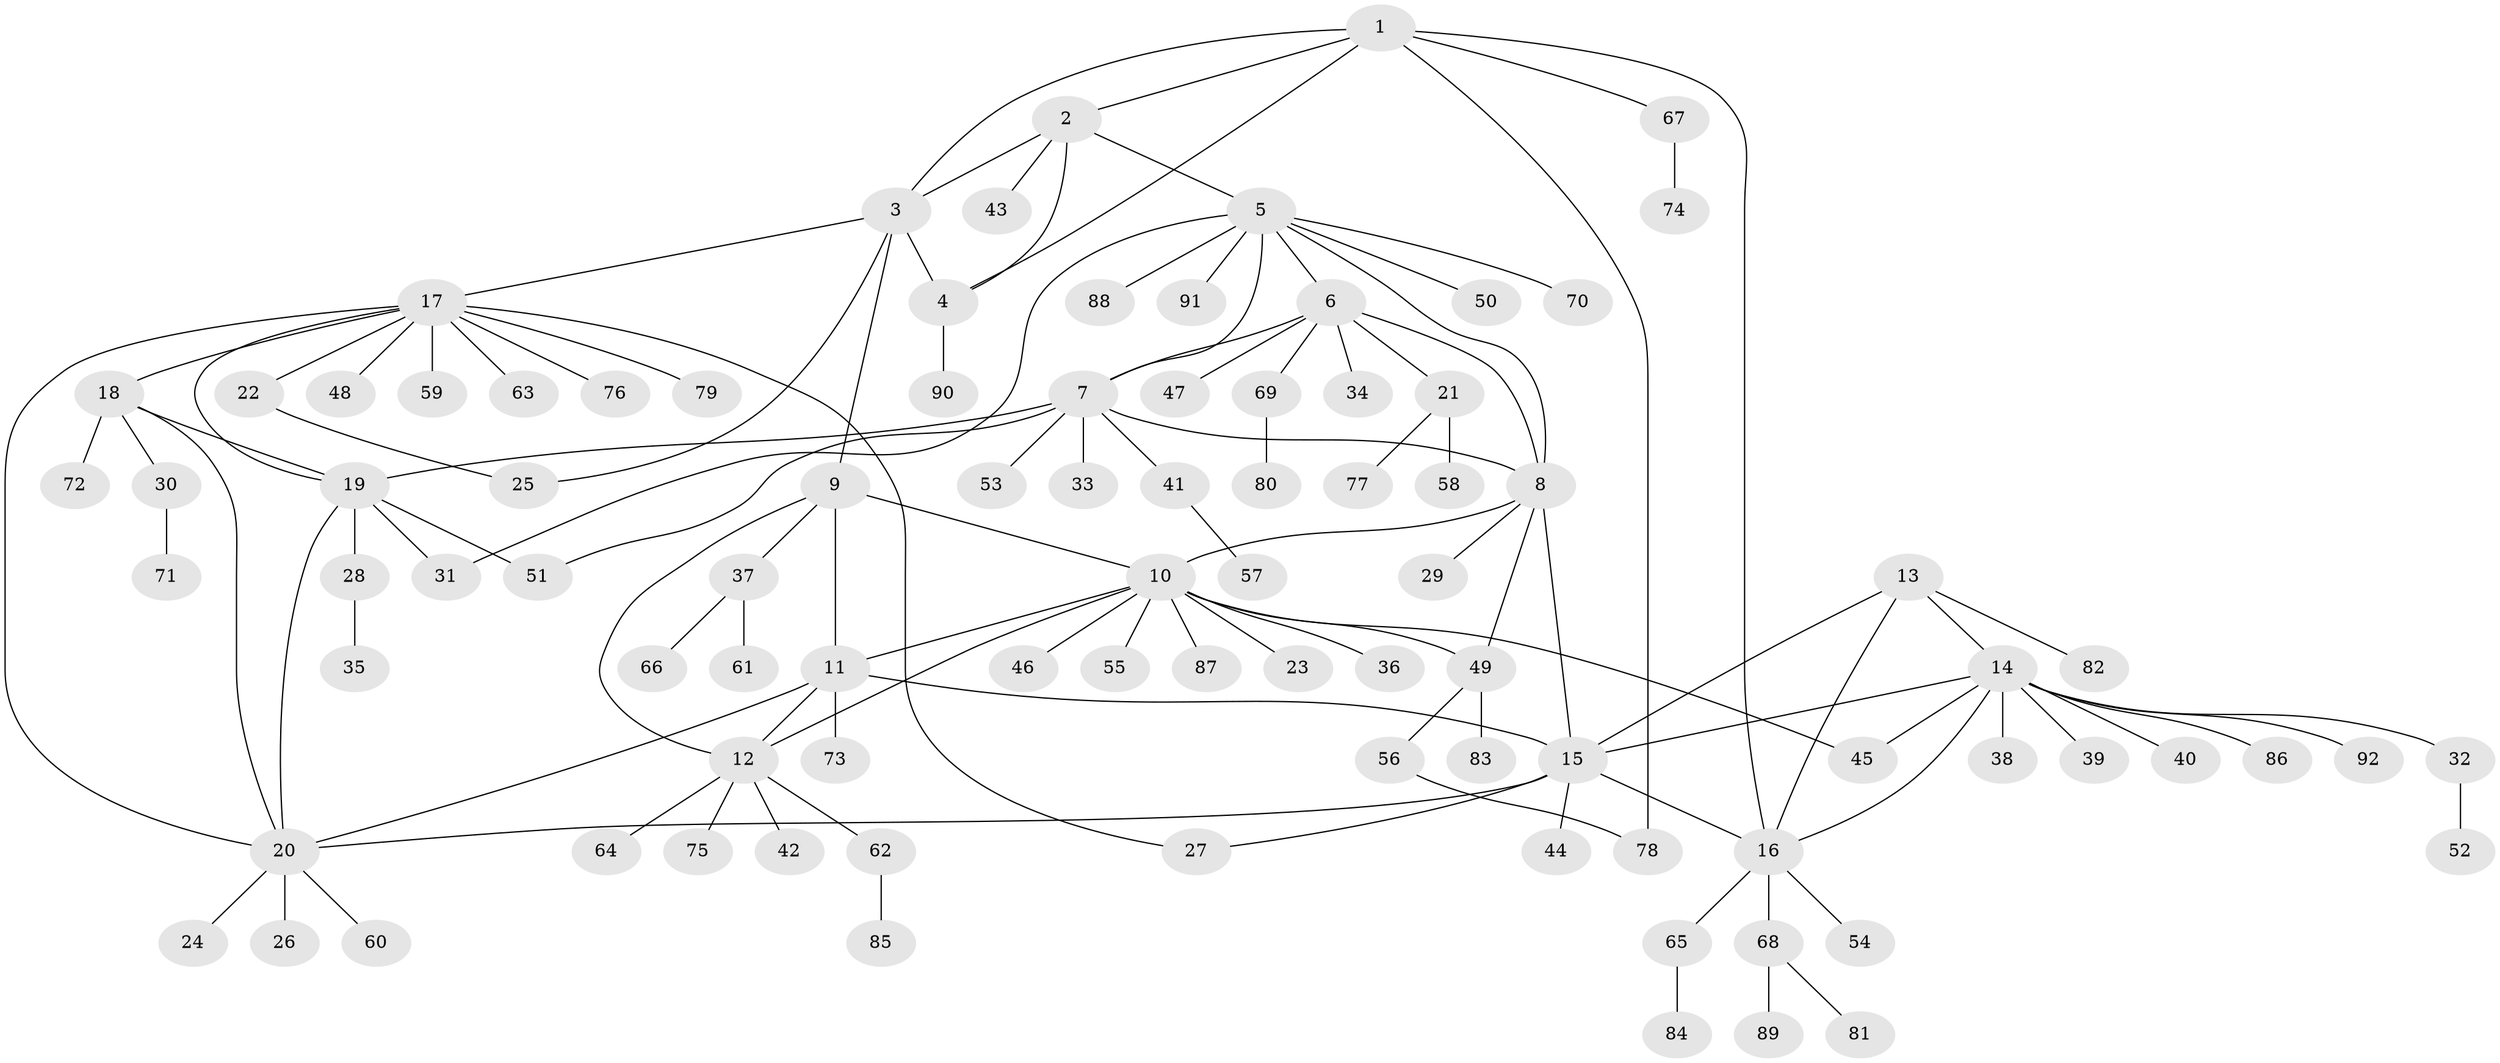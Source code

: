 // coarse degree distribution, {5: 0.058823529411764705, 3: 0.029411764705882353, 6: 0.04411764705882353, 12: 0.029411764705882353, 11: 0.04411764705882353, 10: 0.014705882352941176, 2: 0.11764705882352941, 1: 0.6617647058823529}
// Generated by graph-tools (version 1.1) at 2025/52/02/27/25 19:52:17]
// undirected, 92 vertices, 119 edges
graph export_dot {
graph [start="1"]
  node [color=gray90,style=filled];
  1;
  2;
  3;
  4;
  5;
  6;
  7;
  8;
  9;
  10;
  11;
  12;
  13;
  14;
  15;
  16;
  17;
  18;
  19;
  20;
  21;
  22;
  23;
  24;
  25;
  26;
  27;
  28;
  29;
  30;
  31;
  32;
  33;
  34;
  35;
  36;
  37;
  38;
  39;
  40;
  41;
  42;
  43;
  44;
  45;
  46;
  47;
  48;
  49;
  50;
  51;
  52;
  53;
  54;
  55;
  56;
  57;
  58;
  59;
  60;
  61;
  62;
  63;
  64;
  65;
  66;
  67;
  68;
  69;
  70;
  71;
  72;
  73;
  74;
  75;
  76;
  77;
  78;
  79;
  80;
  81;
  82;
  83;
  84;
  85;
  86;
  87;
  88;
  89;
  90;
  91;
  92;
  1 -- 2;
  1 -- 3;
  1 -- 4;
  1 -- 16;
  1 -- 67;
  1 -- 78;
  2 -- 3;
  2 -- 4;
  2 -- 5;
  2 -- 43;
  3 -- 4;
  3 -- 9;
  3 -- 17;
  3 -- 25;
  4 -- 90;
  5 -- 6;
  5 -- 7;
  5 -- 8;
  5 -- 31;
  5 -- 50;
  5 -- 70;
  5 -- 88;
  5 -- 91;
  6 -- 7;
  6 -- 8;
  6 -- 21;
  6 -- 34;
  6 -- 47;
  6 -- 69;
  7 -- 8;
  7 -- 19;
  7 -- 33;
  7 -- 41;
  7 -- 51;
  7 -- 53;
  8 -- 10;
  8 -- 15;
  8 -- 29;
  8 -- 49;
  9 -- 10;
  9 -- 11;
  9 -- 12;
  9 -- 37;
  10 -- 11;
  10 -- 12;
  10 -- 23;
  10 -- 36;
  10 -- 45;
  10 -- 46;
  10 -- 49;
  10 -- 55;
  10 -- 87;
  11 -- 12;
  11 -- 15;
  11 -- 20;
  11 -- 73;
  12 -- 42;
  12 -- 62;
  12 -- 64;
  12 -- 75;
  13 -- 14;
  13 -- 15;
  13 -- 16;
  13 -- 82;
  14 -- 15;
  14 -- 16;
  14 -- 32;
  14 -- 38;
  14 -- 39;
  14 -- 40;
  14 -- 45;
  14 -- 86;
  14 -- 92;
  15 -- 16;
  15 -- 20;
  15 -- 27;
  15 -- 44;
  16 -- 54;
  16 -- 65;
  16 -- 68;
  17 -- 18;
  17 -- 19;
  17 -- 20;
  17 -- 22;
  17 -- 27;
  17 -- 48;
  17 -- 59;
  17 -- 63;
  17 -- 76;
  17 -- 79;
  18 -- 19;
  18 -- 20;
  18 -- 30;
  18 -- 72;
  19 -- 20;
  19 -- 28;
  19 -- 31;
  19 -- 51;
  20 -- 24;
  20 -- 26;
  20 -- 60;
  21 -- 58;
  21 -- 77;
  22 -- 25;
  28 -- 35;
  30 -- 71;
  32 -- 52;
  37 -- 61;
  37 -- 66;
  41 -- 57;
  49 -- 56;
  49 -- 83;
  56 -- 78;
  62 -- 85;
  65 -- 84;
  67 -- 74;
  68 -- 81;
  68 -- 89;
  69 -- 80;
}
